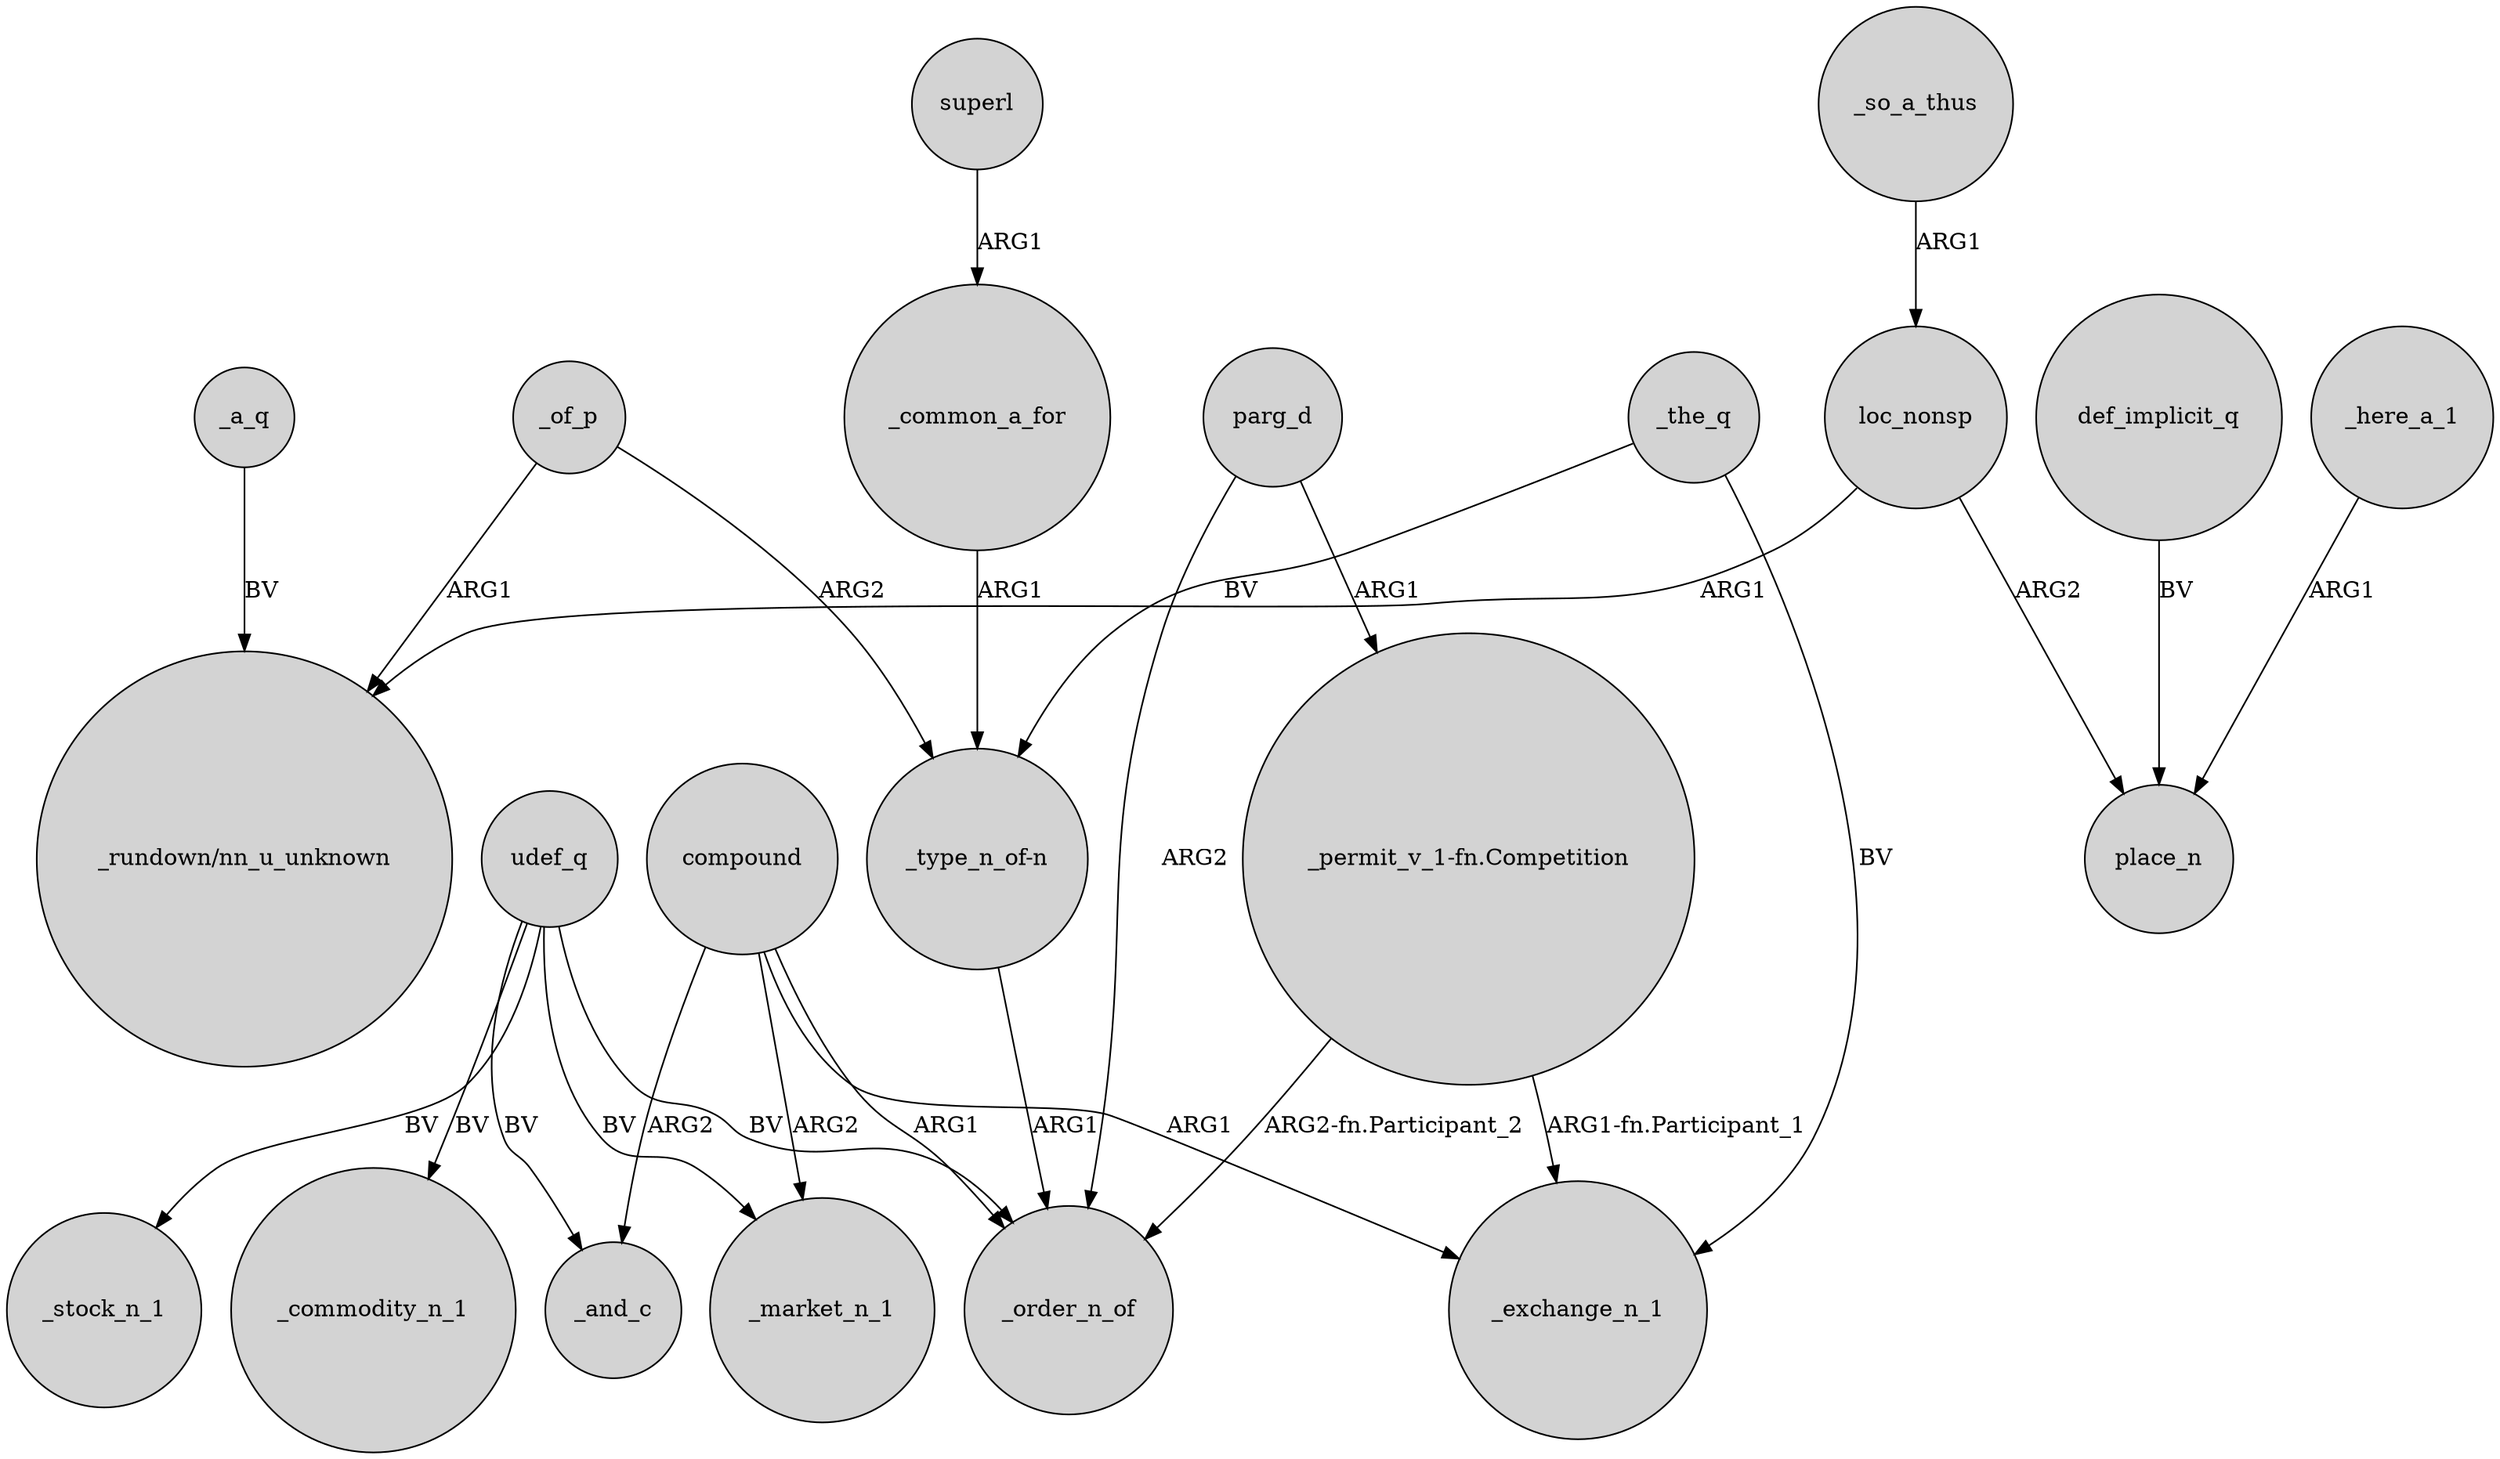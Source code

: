 digraph {
	node [shape=circle style=filled]
	_a_q -> "_rundown/nn_u_unknown" [label=BV]
	superl -> _common_a_for [label=ARG1]
	_of_p -> "_type_n_of-n" [label=ARG2]
	compound -> _order_n_of [label=ARG1]
	udef_q -> _market_n_1 [label=BV]
	udef_q -> _commodity_n_1 [label=BV]
	def_implicit_q -> place_n [label=BV]
	compound -> _market_n_1 [label=ARG2]
	udef_q -> _order_n_of [label=BV]
	_here_a_1 -> place_n [label=ARG1]
	parg_d -> _order_n_of [label=ARG2]
	udef_q -> _and_c [label=BV]
	compound -> _and_c [label=ARG2]
	loc_nonsp -> "_rundown/nn_u_unknown" [label=ARG1]
	compound -> _exchange_n_1 [label=ARG1]
	"_permit_v_1-fn.Competition" -> _order_n_of [label="ARG2-fn.Participant_2"]
	udef_q -> _stock_n_1 [label=BV]
	_so_a_thus -> loc_nonsp [label=ARG1]
	"_type_n_of-n" -> _order_n_of [label=ARG1]
	_the_q -> "_type_n_of-n" [label=BV]
	_of_p -> "_rundown/nn_u_unknown" [label=ARG1]
	loc_nonsp -> place_n [label=ARG2]
	parg_d -> "_permit_v_1-fn.Competition" [label=ARG1]
	"_permit_v_1-fn.Competition" -> _exchange_n_1 [label="ARG1-fn.Participant_1"]
	_the_q -> _exchange_n_1 [label=BV]
	_common_a_for -> "_type_n_of-n" [label=ARG1]
}
